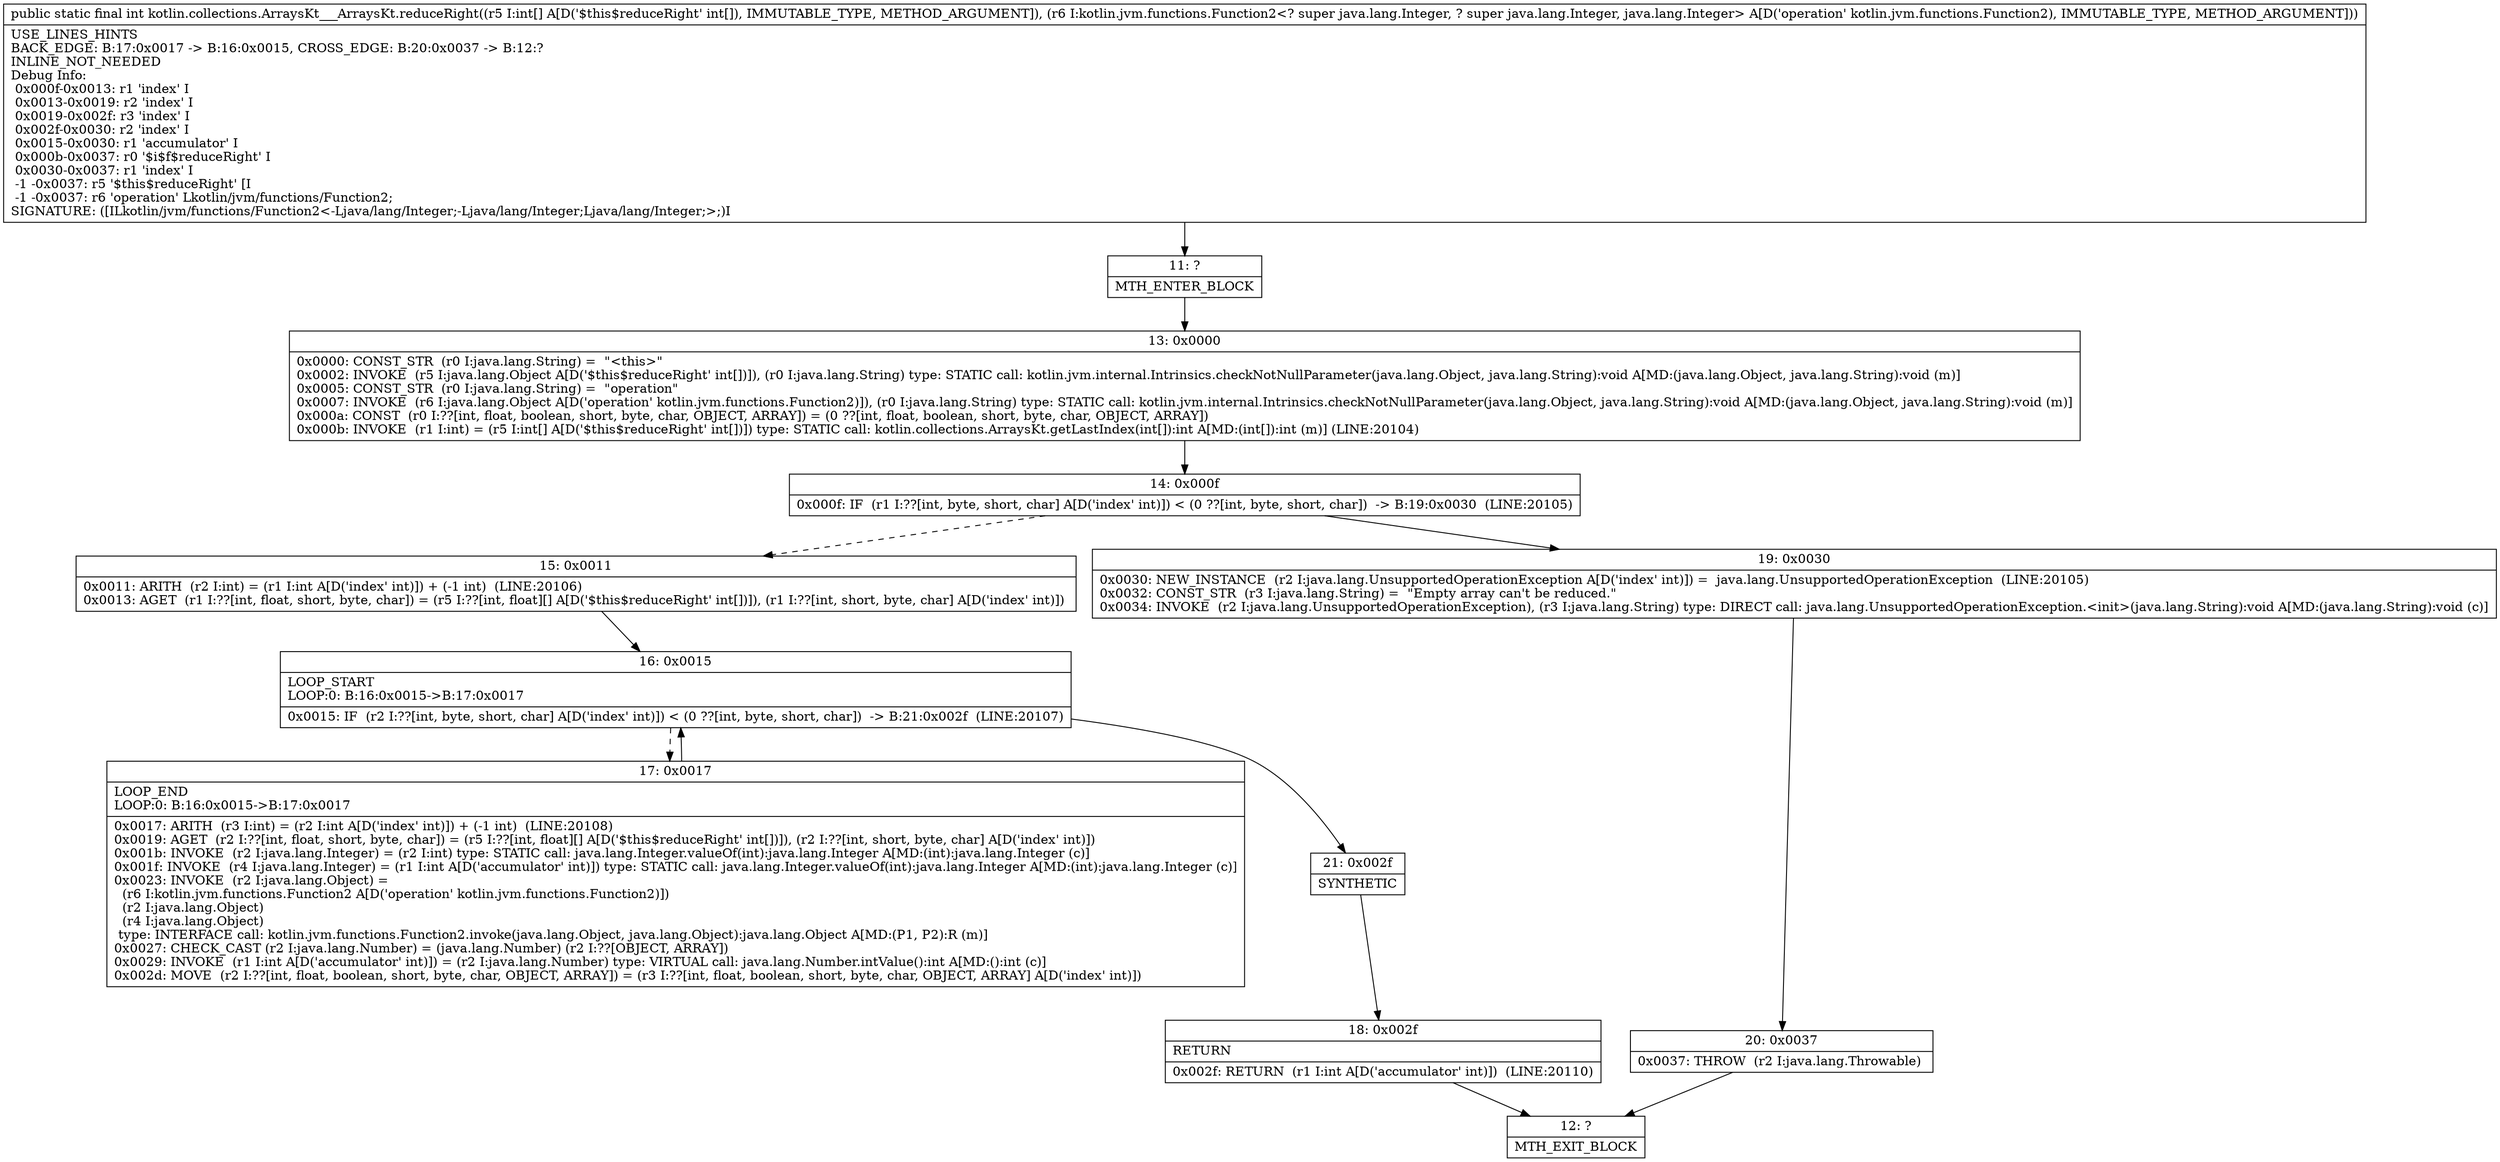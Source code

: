 digraph "CFG forkotlin.collections.ArraysKt___ArraysKt.reduceRight([ILkotlin\/jvm\/functions\/Function2;)I" {
Node_11 [shape=record,label="{11\:\ ?|MTH_ENTER_BLOCK\l}"];
Node_13 [shape=record,label="{13\:\ 0x0000|0x0000: CONST_STR  (r0 I:java.lang.String) =  \"\<this\>\" \l0x0002: INVOKE  (r5 I:java.lang.Object A[D('$this$reduceRight' int[])]), (r0 I:java.lang.String) type: STATIC call: kotlin.jvm.internal.Intrinsics.checkNotNullParameter(java.lang.Object, java.lang.String):void A[MD:(java.lang.Object, java.lang.String):void (m)]\l0x0005: CONST_STR  (r0 I:java.lang.String) =  \"operation\" \l0x0007: INVOKE  (r6 I:java.lang.Object A[D('operation' kotlin.jvm.functions.Function2)]), (r0 I:java.lang.String) type: STATIC call: kotlin.jvm.internal.Intrinsics.checkNotNullParameter(java.lang.Object, java.lang.String):void A[MD:(java.lang.Object, java.lang.String):void (m)]\l0x000a: CONST  (r0 I:??[int, float, boolean, short, byte, char, OBJECT, ARRAY]) = (0 ??[int, float, boolean, short, byte, char, OBJECT, ARRAY]) \l0x000b: INVOKE  (r1 I:int) = (r5 I:int[] A[D('$this$reduceRight' int[])]) type: STATIC call: kotlin.collections.ArraysKt.getLastIndex(int[]):int A[MD:(int[]):int (m)] (LINE:20104)\l}"];
Node_14 [shape=record,label="{14\:\ 0x000f|0x000f: IF  (r1 I:??[int, byte, short, char] A[D('index' int)]) \< (0 ??[int, byte, short, char])  \-\> B:19:0x0030  (LINE:20105)\l}"];
Node_15 [shape=record,label="{15\:\ 0x0011|0x0011: ARITH  (r2 I:int) = (r1 I:int A[D('index' int)]) + (\-1 int)  (LINE:20106)\l0x0013: AGET  (r1 I:??[int, float, short, byte, char]) = (r5 I:??[int, float][] A[D('$this$reduceRight' int[])]), (r1 I:??[int, short, byte, char] A[D('index' int)]) \l}"];
Node_16 [shape=record,label="{16\:\ 0x0015|LOOP_START\lLOOP:0: B:16:0x0015\-\>B:17:0x0017\l|0x0015: IF  (r2 I:??[int, byte, short, char] A[D('index' int)]) \< (0 ??[int, byte, short, char])  \-\> B:21:0x002f  (LINE:20107)\l}"];
Node_17 [shape=record,label="{17\:\ 0x0017|LOOP_END\lLOOP:0: B:16:0x0015\-\>B:17:0x0017\l|0x0017: ARITH  (r3 I:int) = (r2 I:int A[D('index' int)]) + (\-1 int)  (LINE:20108)\l0x0019: AGET  (r2 I:??[int, float, short, byte, char]) = (r5 I:??[int, float][] A[D('$this$reduceRight' int[])]), (r2 I:??[int, short, byte, char] A[D('index' int)]) \l0x001b: INVOKE  (r2 I:java.lang.Integer) = (r2 I:int) type: STATIC call: java.lang.Integer.valueOf(int):java.lang.Integer A[MD:(int):java.lang.Integer (c)]\l0x001f: INVOKE  (r4 I:java.lang.Integer) = (r1 I:int A[D('accumulator' int)]) type: STATIC call: java.lang.Integer.valueOf(int):java.lang.Integer A[MD:(int):java.lang.Integer (c)]\l0x0023: INVOKE  (r2 I:java.lang.Object) = \l  (r6 I:kotlin.jvm.functions.Function2 A[D('operation' kotlin.jvm.functions.Function2)])\l  (r2 I:java.lang.Object)\l  (r4 I:java.lang.Object)\l type: INTERFACE call: kotlin.jvm.functions.Function2.invoke(java.lang.Object, java.lang.Object):java.lang.Object A[MD:(P1, P2):R (m)]\l0x0027: CHECK_CAST (r2 I:java.lang.Number) = (java.lang.Number) (r2 I:??[OBJECT, ARRAY]) \l0x0029: INVOKE  (r1 I:int A[D('accumulator' int)]) = (r2 I:java.lang.Number) type: VIRTUAL call: java.lang.Number.intValue():int A[MD:():int (c)]\l0x002d: MOVE  (r2 I:??[int, float, boolean, short, byte, char, OBJECT, ARRAY]) = (r3 I:??[int, float, boolean, short, byte, char, OBJECT, ARRAY] A[D('index' int)]) \l}"];
Node_21 [shape=record,label="{21\:\ 0x002f|SYNTHETIC\l}"];
Node_18 [shape=record,label="{18\:\ 0x002f|RETURN\l|0x002f: RETURN  (r1 I:int A[D('accumulator' int)])  (LINE:20110)\l}"];
Node_12 [shape=record,label="{12\:\ ?|MTH_EXIT_BLOCK\l}"];
Node_19 [shape=record,label="{19\:\ 0x0030|0x0030: NEW_INSTANCE  (r2 I:java.lang.UnsupportedOperationException A[D('index' int)]) =  java.lang.UnsupportedOperationException  (LINE:20105)\l0x0032: CONST_STR  (r3 I:java.lang.String) =  \"Empty array can't be reduced.\" \l0x0034: INVOKE  (r2 I:java.lang.UnsupportedOperationException), (r3 I:java.lang.String) type: DIRECT call: java.lang.UnsupportedOperationException.\<init\>(java.lang.String):void A[MD:(java.lang.String):void (c)]\l}"];
Node_20 [shape=record,label="{20\:\ 0x0037|0x0037: THROW  (r2 I:java.lang.Throwable) \l}"];
MethodNode[shape=record,label="{public static final int kotlin.collections.ArraysKt___ArraysKt.reduceRight((r5 I:int[] A[D('$this$reduceRight' int[]), IMMUTABLE_TYPE, METHOD_ARGUMENT]), (r6 I:kotlin.jvm.functions.Function2\<? super java.lang.Integer, ? super java.lang.Integer, java.lang.Integer\> A[D('operation' kotlin.jvm.functions.Function2), IMMUTABLE_TYPE, METHOD_ARGUMENT]))  | USE_LINES_HINTS\lBACK_EDGE: B:17:0x0017 \-\> B:16:0x0015, CROSS_EDGE: B:20:0x0037 \-\> B:12:?\lINLINE_NOT_NEEDED\lDebug Info:\l  0x000f\-0x0013: r1 'index' I\l  0x0013\-0x0019: r2 'index' I\l  0x0019\-0x002f: r3 'index' I\l  0x002f\-0x0030: r2 'index' I\l  0x0015\-0x0030: r1 'accumulator' I\l  0x000b\-0x0037: r0 '$i$f$reduceRight' I\l  0x0030\-0x0037: r1 'index' I\l  \-1 \-0x0037: r5 '$this$reduceRight' [I\l  \-1 \-0x0037: r6 'operation' Lkotlin\/jvm\/functions\/Function2;\lSIGNATURE: ([ILkotlin\/jvm\/functions\/Function2\<\-Ljava\/lang\/Integer;\-Ljava\/lang\/Integer;Ljava\/lang\/Integer;\>;)I\l}"];
MethodNode -> Node_11;Node_11 -> Node_13;
Node_13 -> Node_14;
Node_14 -> Node_15[style=dashed];
Node_14 -> Node_19;
Node_15 -> Node_16;
Node_16 -> Node_17[style=dashed];
Node_16 -> Node_21;
Node_17 -> Node_16;
Node_21 -> Node_18;
Node_18 -> Node_12;
Node_19 -> Node_20;
Node_20 -> Node_12;
}

